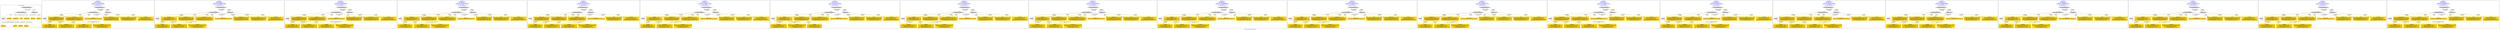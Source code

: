 digraph n0 {
fontcolor="blue"
remincross="true"
label="s13-s-art-institute-of-chicago.xml"
subgraph cluster_0 {
label="1-correct model"
n2[style="filled",color="white",fillcolor="lightgray",label="CulturalHeritageObject1"];
n3[style="filled",color="white",fillcolor="lightgray",label="Person1"];
n4[shape="plaintext",style="filled",fillcolor="gold",label="Dimensions"];
n5[shape="plaintext",style="filled",fillcolor="gold",label="Typeofartwork"];
n6[shape="plaintext",style="filled",fillcolor="gold",label="Credit"];
n7[shape="plaintext",style="filled",fillcolor="gold",label="Titleofartwork"];
n8[shape="plaintext",style="filled",fillcolor="gold",label="Accessionid"];
n9[shape="plaintext",style="filled",fillcolor="gold",label="Nationality"];
n10[shape="plaintext",style="filled",fillcolor="gold",label="birthDate"];
n11[shape="plaintext",style="filled",fillcolor="gold",label="deathDate"];
n12[shape="plaintext",style="filled",fillcolor="gold",label="Artistname"];
n13[style="filled",color="white",fillcolor="lightgray",label="EuropeanaAggregation1"];
n14[style="filled",color="white",fillcolor="lightgray",label="WebResource1"];
n15[shape="plaintext",style="filled",fillcolor="gold",label="ImageURL"];
}
subgraph cluster_1 {
label="candidate 0\nlink coherence:1.0\nnode coherence:1.0\nconfidence:0.6222101304988987\nmapping score:0.6574033768329662\ncost:12.99971\n-precision:0.92-recall:0.92"
n17[style="filled",color="white",fillcolor="lightgray",label="CulturalHeritageObject1"];
n18[style="filled",color="white",fillcolor="lightgray",label="Person1"];
n19[style="filled",color="white",fillcolor="lightgray",label="EuropeanaAggregation1"];
n20[style="filled",color="white",fillcolor="lightgray",label="WebResource1"];
n21[shape="plaintext",style="filled",fillcolor="gold",label="birthDate\n[Person,dateOfBirth,0.494]\n[CulturalHeritageObject,created,0.229]\n[Person,dateOfDeath,0.226]\n[Person,biographicalInformation,0.051]"];
n22[shape="plaintext",style="filled",fillcolor="gold",label="ImageURL\n[WebResource,classLink,0.872]\n[Document,classLink,0.091]\n[Person,biographicalInformation,0.02]\n[CulturalHeritageObject,description,0.017]"];
n23[shape="plaintext",style="filled",fillcolor="gold",label="Typeofartwork\n[CulturalHeritageObject,medium,0.79]\n[CulturalHeritageObject,description,0.094]\n[Person,biographicalInformation,0.067]\n[CulturalHeritageObject,title,0.049]"];
n24[shape="plaintext",style="filled",fillcolor="gold",label="Dimensions\n[CulturalHeritageObject,extent,0.663]\n[CulturalHeritageObject,accessionNumber,0.161]\n[CulturalHeritageObject,description,0.113]\n[CulturalHeritageObject,provenance,0.063]"];
n25[shape="plaintext",style="filled",fillcolor="gold",label="Artistname\n[Person,nameOfThePerson,0.472]\n[CulturalHeritageObject,description,0.185]\n[Document,classLink,0.173]\n[CulturalHeritageObject,provenance,0.169]"];
n26[shape="plaintext",style="filled",fillcolor="gold",label="Accessionid\n[CulturalHeritageObject,accessionNumber,1.0]"];
n27[shape="plaintext",style="filled",fillcolor="gold",label="Titleofartwork\n[CulturalHeritageObject,description,0.357]\n[CulturalHeritageObject,title,0.238]\n[Person,biographicalInformation,0.205]\n[CulturalHeritageObject,created,0.201]"];
n28[shape="plaintext",style="filled",fillcolor="gold",label="deathDate\n[Person,dateOfDeath,0.405]\n[CulturalHeritageObject,created,0.291]\n[Person,dateOfBirth,0.242]\n[CulturalHeritageObject,provenance,0.062]"];
n29[shape="plaintext",style="filled",fillcolor="gold",label="Nationality\n[Person,countryAssociatedWithThePerson,0.729]\n[CulturalHeritageObject,provenance,0.106]\n[Concept,prefLabel,0.099]\n[CulturalHeritageObject,title,0.066]"];
n30[shape="plaintext",style="filled",fillcolor="gold",label="Credit\n[CulturalHeritageObject,provenance,0.441]\n[CulturalHeritageObject,description,0.277]\n[CulturalHeritageObject,title,0.152]\n[Person,biographicalInformation,0.13]"];
}
subgraph cluster_2 {
label="candidate 1\nlink coherence:1.0\nnode coherence:1.0\nconfidence:0.6108099081199009\nmapping score:0.6536033027066336\ncost:12.99971\n-precision:0.85-recall:0.85"
n32[style="filled",color="white",fillcolor="lightgray",label="CulturalHeritageObject1"];
n33[style="filled",color="white",fillcolor="lightgray",label="Person1"];
n34[style="filled",color="white",fillcolor="lightgray",label="EuropeanaAggregation1"];
n35[style="filled",color="white",fillcolor="lightgray",label="WebResource1"];
n36[shape="plaintext",style="filled",fillcolor="gold",label="deathDate\n[Person,dateOfDeath,0.405]\n[CulturalHeritageObject,created,0.291]\n[Person,dateOfBirth,0.242]\n[CulturalHeritageObject,provenance,0.062]"];
n37[shape="plaintext",style="filled",fillcolor="gold",label="birthDate\n[Person,dateOfBirth,0.494]\n[CulturalHeritageObject,created,0.229]\n[Person,dateOfDeath,0.226]\n[Person,biographicalInformation,0.051]"];
n38[shape="plaintext",style="filled",fillcolor="gold",label="ImageURL\n[WebResource,classLink,0.872]\n[Document,classLink,0.091]\n[Person,biographicalInformation,0.02]\n[CulturalHeritageObject,description,0.017]"];
n39[shape="plaintext",style="filled",fillcolor="gold",label="Typeofartwork\n[CulturalHeritageObject,medium,0.79]\n[CulturalHeritageObject,description,0.094]\n[Person,biographicalInformation,0.067]\n[CulturalHeritageObject,title,0.049]"];
n40[shape="plaintext",style="filled",fillcolor="gold",label="Dimensions\n[CulturalHeritageObject,extent,0.663]\n[CulturalHeritageObject,accessionNumber,0.161]\n[CulturalHeritageObject,description,0.113]\n[CulturalHeritageObject,provenance,0.063]"];
n41[shape="plaintext",style="filled",fillcolor="gold",label="Artistname\n[Person,nameOfThePerson,0.472]\n[CulturalHeritageObject,description,0.185]\n[Document,classLink,0.173]\n[CulturalHeritageObject,provenance,0.169]"];
n42[shape="plaintext",style="filled",fillcolor="gold",label="Accessionid\n[CulturalHeritageObject,accessionNumber,1.0]"];
n43[shape="plaintext",style="filled",fillcolor="gold",label="Titleofartwork\n[CulturalHeritageObject,description,0.357]\n[CulturalHeritageObject,title,0.238]\n[Person,biographicalInformation,0.205]\n[CulturalHeritageObject,created,0.201]"];
n44[shape="plaintext",style="filled",fillcolor="gold",label="Nationality\n[Person,countryAssociatedWithThePerson,0.729]\n[CulturalHeritageObject,provenance,0.106]\n[Concept,prefLabel,0.099]\n[CulturalHeritageObject,title,0.066]"];
n45[shape="plaintext",style="filled",fillcolor="gold",label="Credit\n[CulturalHeritageObject,provenance,0.441]\n[CulturalHeritageObject,description,0.277]\n[CulturalHeritageObject,title,0.152]\n[Person,biographicalInformation,0.13]"];
}
subgraph cluster_3 {
label="candidate 10\nlink coherence:1.0\nnode coherence:1.0\nconfidence:0.5933859243403952\nmapping score:0.647795308113465\ncost:12.99971\n-precision:0.85-recall:0.85"
n47[style="filled",color="white",fillcolor="lightgray",label="CulturalHeritageObject1"];
n48[style="filled",color="white",fillcolor="lightgray",label="Person1"];
n49[style="filled",color="white",fillcolor="lightgray",label="EuropeanaAggregation1"];
n50[style="filled",color="white",fillcolor="lightgray",label="WebResource1"];
n51[shape="plaintext",style="filled",fillcolor="gold",label="birthDate\n[Person,dateOfBirth,0.494]\n[CulturalHeritageObject,created,0.229]\n[Person,dateOfDeath,0.226]\n[Person,biographicalInformation,0.051]"];
n52[shape="plaintext",style="filled",fillcolor="gold",label="ImageURL\n[WebResource,classLink,0.872]\n[Document,classLink,0.091]\n[Person,biographicalInformation,0.02]\n[CulturalHeritageObject,description,0.017]"];
n53[shape="plaintext",style="filled",fillcolor="gold",label="Typeofartwork\n[CulturalHeritageObject,medium,0.79]\n[CulturalHeritageObject,description,0.094]\n[Person,biographicalInformation,0.067]\n[CulturalHeritageObject,title,0.049]"];
n54[shape="plaintext",style="filled",fillcolor="gold",label="Dimensions\n[CulturalHeritageObject,extent,0.663]\n[CulturalHeritageObject,accessionNumber,0.161]\n[CulturalHeritageObject,description,0.113]\n[CulturalHeritageObject,provenance,0.063]"];
n55[shape="plaintext",style="filled",fillcolor="gold",label="Artistname\n[Person,nameOfThePerson,0.472]\n[CulturalHeritageObject,description,0.185]\n[Document,classLink,0.173]\n[CulturalHeritageObject,provenance,0.169]"];
n56[shape="plaintext",style="filled",fillcolor="gold",label="Accessionid\n[CulturalHeritageObject,accessionNumber,1.0]"];
n57[shape="plaintext",style="filled",fillcolor="gold",label="Credit\n[CulturalHeritageObject,provenance,0.441]\n[CulturalHeritageObject,description,0.277]\n[CulturalHeritageObject,title,0.152]\n[Person,biographicalInformation,0.13]"];
n58[shape="plaintext",style="filled",fillcolor="gold",label="Titleofartwork\n[CulturalHeritageObject,description,0.357]\n[CulturalHeritageObject,title,0.238]\n[Person,biographicalInformation,0.205]\n[CulturalHeritageObject,created,0.201]"];
n59[shape="plaintext",style="filled",fillcolor="gold",label="deathDate\n[Person,dateOfDeath,0.405]\n[CulturalHeritageObject,created,0.291]\n[Person,dateOfBirth,0.242]\n[CulturalHeritageObject,provenance,0.062]"];
n60[shape="plaintext",style="filled",fillcolor="gold",label="Nationality\n[Person,countryAssociatedWithThePerson,0.729]\n[CulturalHeritageObject,provenance,0.106]\n[Concept,prefLabel,0.099]\n[CulturalHeritageObject,title,0.066]"];
}
subgraph cluster_4 {
label="candidate 11\nlink coherence:1.0\nnode coherence:1.0\nconfidence:0.5919632319567776\nmapping score:0.6473210773189259\ncost:12.99971\n-precision:0.85-recall:0.85"
n62[style="filled",color="white",fillcolor="lightgray",label="CulturalHeritageObject1"];
n63[style="filled",color="white",fillcolor="lightgray",label="Person1"];
n64[style="filled",color="white",fillcolor="lightgray",label="EuropeanaAggregation1"];
n65[style="filled",color="white",fillcolor="lightgray",label="WebResource1"];
n66[shape="plaintext",style="filled",fillcolor="gold",label="Artistname\n[Person,nameOfThePerson,0.472]\n[CulturalHeritageObject,description,0.185]\n[Document,classLink,0.173]\n[CulturalHeritageObject,provenance,0.169]"];
n67[shape="plaintext",style="filled",fillcolor="gold",label="birthDate\n[Person,dateOfBirth,0.494]\n[CulturalHeritageObject,created,0.229]\n[Person,dateOfDeath,0.226]\n[Person,biographicalInformation,0.051]"];
n68[shape="plaintext",style="filled",fillcolor="gold",label="ImageURL\n[WebResource,classLink,0.872]\n[Document,classLink,0.091]\n[Person,biographicalInformation,0.02]\n[CulturalHeritageObject,description,0.017]"];
n69[shape="plaintext",style="filled",fillcolor="gold",label="Typeofartwork\n[CulturalHeritageObject,medium,0.79]\n[CulturalHeritageObject,description,0.094]\n[Person,biographicalInformation,0.067]\n[CulturalHeritageObject,title,0.049]"];
n70[shape="plaintext",style="filled",fillcolor="gold",label="Dimensions\n[CulturalHeritageObject,extent,0.663]\n[CulturalHeritageObject,accessionNumber,0.161]\n[CulturalHeritageObject,description,0.113]\n[CulturalHeritageObject,provenance,0.063]"];
n71[shape="plaintext",style="filled",fillcolor="gold",label="Accessionid\n[CulturalHeritageObject,accessionNumber,1.0]"];
n72[shape="plaintext",style="filled",fillcolor="gold",label="Titleofartwork\n[CulturalHeritageObject,description,0.357]\n[CulturalHeritageObject,title,0.238]\n[Person,biographicalInformation,0.205]\n[CulturalHeritageObject,created,0.201]"];
n73[shape="plaintext",style="filled",fillcolor="gold",label="deathDate\n[Person,dateOfDeath,0.405]\n[CulturalHeritageObject,created,0.291]\n[Person,dateOfBirth,0.242]\n[CulturalHeritageObject,provenance,0.062]"];
n74[shape="plaintext",style="filled",fillcolor="gold",label="Nationality\n[Person,countryAssociatedWithThePerson,0.729]\n[CulturalHeritageObject,provenance,0.106]\n[Concept,prefLabel,0.099]\n[CulturalHeritageObject,title,0.066]"];
n75[shape="plaintext",style="filled",fillcolor="gold",label="Credit\n[CulturalHeritageObject,provenance,0.441]\n[CulturalHeritageObject,description,0.277]\n[CulturalHeritageObject,title,0.152]\n[Person,biographicalInformation,0.13]"];
}
subgraph cluster_5 {
label="candidate 12\nlink coherence:1.0\nnode coherence:1.0\nconfidence:0.5902135406621247\nmapping score:0.6467378468873749\ncost:12.99971\n-precision:0.85-recall:0.85"
n77[style="filled",color="white",fillcolor="lightgray",label="CulturalHeritageObject1"];
n78[style="filled",color="white",fillcolor="lightgray",label="Person1"];
n79[style="filled",color="white",fillcolor="lightgray",label="EuropeanaAggregation1"];
n80[style="filled",color="white",fillcolor="lightgray",label="WebResource1"];
n81[shape="plaintext",style="filled",fillcolor="gold",label="Titleofartwork\n[CulturalHeritageObject,description,0.357]\n[CulturalHeritageObject,title,0.238]\n[Person,biographicalInformation,0.205]\n[CulturalHeritageObject,created,0.201]"];
n82[shape="plaintext",style="filled",fillcolor="gold",label="birthDate\n[Person,dateOfBirth,0.494]\n[CulturalHeritageObject,created,0.229]\n[Person,dateOfDeath,0.226]\n[Person,biographicalInformation,0.051]"];
n83[shape="plaintext",style="filled",fillcolor="gold",label="ImageURL\n[WebResource,classLink,0.872]\n[Document,classLink,0.091]\n[Person,biographicalInformation,0.02]\n[CulturalHeritageObject,description,0.017]"];
n84[shape="plaintext",style="filled",fillcolor="gold",label="Typeofartwork\n[CulturalHeritageObject,medium,0.79]\n[CulturalHeritageObject,description,0.094]\n[Person,biographicalInformation,0.067]\n[CulturalHeritageObject,title,0.049]"];
n85[shape="plaintext",style="filled",fillcolor="gold",label="Dimensions\n[CulturalHeritageObject,extent,0.663]\n[CulturalHeritageObject,accessionNumber,0.161]\n[CulturalHeritageObject,description,0.113]\n[CulturalHeritageObject,provenance,0.063]"];
n86[shape="plaintext",style="filled",fillcolor="gold",label="Artistname\n[Person,nameOfThePerson,0.472]\n[CulturalHeritageObject,description,0.185]\n[Document,classLink,0.173]\n[CulturalHeritageObject,provenance,0.169]"];
n87[shape="plaintext",style="filled",fillcolor="gold",label="Accessionid\n[CulturalHeritageObject,accessionNumber,1.0]"];
n88[shape="plaintext",style="filled",fillcolor="gold",label="Credit\n[CulturalHeritageObject,provenance,0.441]\n[CulturalHeritageObject,description,0.277]\n[CulturalHeritageObject,title,0.152]\n[Person,biographicalInformation,0.13]"];
n89[shape="plaintext",style="filled",fillcolor="gold",label="deathDate\n[Person,dateOfDeath,0.405]\n[CulturalHeritageObject,created,0.291]\n[Person,dateOfBirth,0.242]\n[CulturalHeritageObject,provenance,0.062]"];
n90[shape="plaintext",style="filled",fillcolor="gold",label="Nationality\n[Person,countryAssociatedWithThePerson,0.729]\n[CulturalHeritageObject,provenance,0.106]\n[Concept,prefLabel,0.099]\n[CulturalHeritageObject,title,0.066]"];
}
subgraph cluster_6 {
label="candidate 13\nlink coherence:1.0\nnode coherence:1.0\nconfidence:0.5879461113670453\nmapping score:0.6459820371223485\ncost:12.99971\n-precision:0.85-recall:0.85"
n92[style="filled",color="white",fillcolor="lightgray",label="CulturalHeritageObject1"];
n93[style="filled",color="white",fillcolor="lightgray",label="Person1"];
n94[style="filled",color="white",fillcolor="lightgray",label="EuropeanaAggregation1"];
n95[style="filled",color="white",fillcolor="lightgray",label="WebResource1"];
n96[shape="plaintext",style="filled",fillcolor="gold",label="deathDate\n[Person,dateOfDeath,0.405]\n[CulturalHeritageObject,created,0.291]\n[Person,dateOfBirth,0.242]\n[CulturalHeritageObject,provenance,0.062]"];
n97[shape="plaintext",style="filled",fillcolor="gold",label="birthDate\n[Person,dateOfBirth,0.494]\n[CulturalHeritageObject,created,0.229]\n[Person,dateOfDeath,0.226]\n[Person,biographicalInformation,0.051]"];
n98[shape="plaintext",style="filled",fillcolor="gold",label="ImageURL\n[WebResource,classLink,0.872]\n[Document,classLink,0.091]\n[Person,biographicalInformation,0.02]\n[CulturalHeritageObject,description,0.017]"];
n99[shape="plaintext",style="filled",fillcolor="gold",label="Typeofartwork\n[CulturalHeritageObject,medium,0.79]\n[CulturalHeritageObject,description,0.094]\n[Person,biographicalInformation,0.067]\n[CulturalHeritageObject,title,0.049]"];
n100[shape="plaintext",style="filled",fillcolor="gold",label="Dimensions\n[CulturalHeritageObject,extent,0.663]\n[CulturalHeritageObject,accessionNumber,0.161]\n[CulturalHeritageObject,description,0.113]\n[CulturalHeritageObject,provenance,0.063]"];
n101[shape="plaintext",style="filled",fillcolor="gold",label="Artistname\n[Person,nameOfThePerson,0.472]\n[CulturalHeritageObject,description,0.185]\n[Document,classLink,0.173]\n[CulturalHeritageObject,provenance,0.169]"];
n102[shape="plaintext",style="filled",fillcolor="gold",label="Accessionid\n[CulturalHeritageObject,accessionNumber,1.0]"];
n103[shape="plaintext",style="filled",fillcolor="gold",label="Titleofartwork\n[CulturalHeritageObject,description,0.357]\n[CulturalHeritageObject,title,0.238]\n[Person,biographicalInformation,0.205]\n[CulturalHeritageObject,created,0.201]"];
n104[shape="plaintext",style="filled",fillcolor="gold",label="Nationality\n[Person,countryAssociatedWithThePerson,0.729]\n[CulturalHeritageObject,provenance,0.106]\n[Concept,prefLabel,0.099]\n[CulturalHeritageObject,title,0.066]"];
n105[shape="plaintext",style="filled",fillcolor="gold",label="Credit\n[CulturalHeritageObject,provenance,0.441]\n[CulturalHeritageObject,description,0.277]\n[CulturalHeritageObject,title,0.152]\n[Person,biographicalInformation,0.13]"];
}
subgraph cluster_7 {
label="candidate 14\nlink coherence:1.0\nnode coherence:1.0\nconfidence:0.5840237416854083\nmapping score:0.6446745805618028\ncost:12.99971\n-precision:0.77-recall:0.77"
n107[style="filled",color="white",fillcolor="lightgray",label="CulturalHeritageObject1"];
n108[style="filled",color="white",fillcolor="lightgray",label="Person1"];
n109[style="filled",color="white",fillcolor="lightgray",label="EuropeanaAggregation1"];
n110[style="filled",color="white",fillcolor="lightgray",label="WebResource1"];
n111[shape="plaintext",style="filled",fillcolor="gold",label="deathDate\n[Person,dateOfDeath,0.405]\n[CulturalHeritageObject,created,0.291]\n[Person,dateOfBirth,0.242]\n[CulturalHeritageObject,provenance,0.062]"];
n112[shape="plaintext",style="filled",fillcolor="gold",label="ImageURL\n[WebResource,classLink,0.872]\n[Document,classLink,0.091]\n[Person,biographicalInformation,0.02]\n[CulturalHeritageObject,description,0.017]"];
n113[shape="plaintext",style="filled",fillcolor="gold",label="Typeofartwork\n[CulturalHeritageObject,medium,0.79]\n[CulturalHeritageObject,description,0.094]\n[Person,biographicalInformation,0.067]\n[CulturalHeritageObject,title,0.049]"];
n114[shape="plaintext",style="filled",fillcolor="gold",label="Dimensions\n[CulturalHeritageObject,extent,0.663]\n[CulturalHeritageObject,accessionNumber,0.161]\n[CulturalHeritageObject,description,0.113]\n[CulturalHeritageObject,provenance,0.063]"];
n115[shape="plaintext",style="filled",fillcolor="gold",label="Artistname\n[Person,nameOfThePerson,0.472]\n[CulturalHeritageObject,description,0.185]\n[Document,classLink,0.173]\n[CulturalHeritageObject,provenance,0.169]"];
n116[shape="plaintext",style="filled",fillcolor="gold",label="Accessionid\n[CulturalHeritageObject,accessionNumber,1.0]"];
n117[shape="plaintext",style="filled",fillcolor="gold",label="Titleofartwork\n[CulturalHeritageObject,description,0.357]\n[CulturalHeritageObject,title,0.238]\n[Person,biographicalInformation,0.205]\n[CulturalHeritageObject,created,0.201]"];
n118[shape="plaintext",style="filled",fillcolor="gold",label="Nationality\n[Person,countryAssociatedWithThePerson,0.729]\n[CulturalHeritageObject,provenance,0.106]\n[Concept,prefLabel,0.099]\n[CulturalHeritageObject,title,0.066]"];
n119[shape="plaintext",style="filled",fillcolor="gold",label="birthDate\n[Person,dateOfBirth,0.494]\n[CulturalHeritageObject,created,0.229]\n[Person,dateOfDeath,0.226]\n[Person,biographicalInformation,0.051]"];
n120[shape="plaintext",style="filled",fillcolor="gold",label="Credit\n[CulturalHeritageObject,provenance,0.441]\n[CulturalHeritageObject,description,0.277]\n[CulturalHeritageObject,title,0.152]\n[Person,biographicalInformation,0.13]"];
}
subgraph cluster_8 {
label="candidate 15\nlink coherence:1.0\nnode coherence:1.0\nconfidence:0.5838552981038482\nmapping score:0.6446184327012827\ncost:12.99971\n-precision:0.92-recall:0.92"
n122[style="filled",color="white",fillcolor="lightgray",label="CulturalHeritageObject1"];
n123[style="filled",color="white",fillcolor="lightgray",label="Person1"];
n124[style="filled",color="white",fillcolor="lightgray",label="EuropeanaAggregation1"];
n125[style="filled",color="white",fillcolor="lightgray",label="WebResource1"];
n126[shape="plaintext",style="filled",fillcolor="gold",label="birthDate\n[Person,dateOfBirth,0.494]\n[CulturalHeritageObject,created,0.229]\n[Person,dateOfDeath,0.226]\n[Person,biographicalInformation,0.051]"];
n127[shape="plaintext",style="filled",fillcolor="gold",label="ImageURL\n[WebResource,classLink,0.872]\n[Document,classLink,0.091]\n[Person,biographicalInformation,0.02]\n[CulturalHeritageObject,description,0.017]"];
n128[shape="plaintext",style="filled",fillcolor="gold",label="Typeofartwork\n[CulturalHeritageObject,medium,0.79]\n[CulturalHeritageObject,description,0.094]\n[Person,biographicalInformation,0.067]\n[CulturalHeritageObject,title,0.049]"];
n129[shape="plaintext",style="filled",fillcolor="gold",label="Dimensions\n[CulturalHeritageObject,extent,0.663]\n[CulturalHeritageObject,accessionNumber,0.161]\n[CulturalHeritageObject,description,0.113]\n[CulturalHeritageObject,provenance,0.063]"];
n130[shape="plaintext",style="filled",fillcolor="gold",label="Artistname\n[Person,nameOfThePerson,0.472]\n[CulturalHeritageObject,description,0.185]\n[Document,classLink,0.173]\n[CulturalHeritageObject,provenance,0.169]"];
n131[shape="plaintext",style="filled",fillcolor="gold",label="Accessionid\n[CulturalHeritageObject,accessionNumber,1.0]"];
n132[shape="plaintext",style="filled",fillcolor="gold",label="Titleofartwork\n[CulturalHeritageObject,description,0.357]\n[CulturalHeritageObject,title,0.238]\n[Person,biographicalInformation,0.205]\n[CulturalHeritageObject,created,0.201]"];
n133[shape="plaintext",style="filled",fillcolor="gold",label="deathDate\n[Person,dateOfDeath,0.405]\n[CulturalHeritageObject,created,0.291]\n[Person,dateOfBirth,0.242]\n[CulturalHeritageObject,provenance,0.062]"];
n134[shape="plaintext",style="filled",fillcolor="gold",label="Nationality\n[Person,countryAssociatedWithThePerson,0.729]\n[CulturalHeritageObject,provenance,0.106]\n[Concept,prefLabel,0.099]\n[CulturalHeritageObject,title,0.066]"];
n135[shape="plaintext",style="filled",fillcolor="gold",label="Credit\n[CulturalHeritageObject,provenance,0.441]\n[CulturalHeritageObject,description,0.277]\n[CulturalHeritageObject,title,0.152]\n[Person,biographicalInformation,0.13]"];
}
subgraph cluster_9 {
label="candidate 16\nlink coherence:1.0\nnode coherence:1.0\nconfidence:0.5838552981038482\nmapping score:0.6446184327012827\ncost:12.99979\n-precision:0.92-recall:0.92"
n137[style="filled",color="white",fillcolor="lightgray",label="CulturalHeritageObject1"];
n138[style="filled",color="white",fillcolor="lightgray",label="Person1"];
n139[style="filled",color="white",fillcolor="lightgray",label="EuropeanaAggregation1"];
n140[style="filled",color="white",fillcolor="lightgray",label="WebResource2"];
n141[shape="plaintext",style="filled",fillcolor="gold",label="birthDate\n[Person,dateOfBirth,0.494]\n[CulturalHeritageObject,created,0.229]\n[Person,dateOfDeath,0.226]\n[Person,biographicalInformation,0.051]"];
n142[shape="plaintext",style="filled",fillcolor="gold",label="ImageURL\n[WebResource,classLink,0.872]\n[Document,classLink,0.091]\n[Person,biographicalInformation,0.02]\n[CulturalHeritageObject,description,0.017]"];
n143[shape="plaintext",style="filled",fillcolor="gold",label="Typeofartwork\n[CulturalHeritageObject,medium,0.79]\n[CulturalHeritageObject,description,0.094]\n[Person,biographicalInformation,0.067]\n[CulturalHeritageObject,title,0.049]"];
n144[shape="plaintext",style="filled",fillcolor="gold",label="Dimensions\n[CulturalHeritageObject,extent,0.663]\n[CulturalHeritageObject,accessionNumber,0.161]\n[CulturalHeritageObject,description,0.113]\n[CulturalHeritageObject,provenance,0.063]"];
n145[shape="plaintext",style="filled",fillcolor="gold",label="Artistname\n[Person,nameOfThePerson,0.472]\n[CulturalHeritageObject,description,0.185]\n[Document,classLink,0.173]\n[CulturalHeritageObject,provenance,0.169]"];
n146[shape="plaintext",style="filled",fillcolor="gold",label="Accessionid\n[CulturalHeritageObject,accessionNumber,1.0]"];
n147[shape="plaintext",style="filled",fillcolor="gold",label="Titleofartwork\n[CulturalHeritageObject,description,0.357]\n[CulturalHeritageObject,title,0.238]\n[Person,biographicalInformation,0.205]\n[CulturalHeritageObject,created,0.201]"];
n148[shape="plaintext",style="filled",fillcolor="gold",label="deathDate\n[Person,dateOfDeath,0.405]\n[CulturalHeritageObject,created,0.291]\n[Person,dateOfBirth,0.242]\n[CulturalHeritageObject,provenance,0.062]"];
n149[shape="plaintext",style="filled",fillcolor="gold",label="Nationality\n[Person,countryAssociatedWithThePerson,0.729]\n[CulturalHeritageObject,provenance,0.106]\n[Concept,prefLabel,0.099]\n[CulturalHeritageObject,title,0.066]"];
n150[shape="plaintext",style="filled",fillcolor="gold",label="Credit\n[CulturalHeritageObject,provenance,0.441]\n[CulturalHeritageObject,description,0.277]\n[CulturalHeritageObject,title,0.152]\n[Person,biographicalInformation,0.13]"];
}
subgraph cluster_10 {
label="candidate 17\nlink coherence:1.0\nnode coherence:1.0\nconfidence:0.5825060698224936\nmapping score:0.6441686899408312\ncost:12.99971\n-precision:0.85-recall:0.85"
n152[style="filled",color="white",fillcolor="lightgray",label="CulturalHeritageObject1"];
n153[style="filled",color="white",fillcolor="lightgray",label="Person1"];
n154[style="filled",color="white",fillcolor="lightgray",label="EuropeanaAggregation1"];
n155[style="filled",color="white",fillcolor="lightgray",label="WebResource1"];
n156[shape="plaintext",style="filled",fillcolor="gold",label="deathDate\n[Person,dateOfDeath,0.405]\n[CulturalHeritageObject,created,0.291]\n[Person,dateOfBirth,0.242]\n[CulturalHeritageObject,provenance,0.062]"];
n157[shape="plaintext",style="filled",fillcolor="gold",label="birthDate\n[Person,dateOfBirth,0.494]\n[CulturalHeritageObject,created,0.229]\n[Person,dateOfDeath,0.226]\n[Person,biographicalInformation,0.051]"];
n158[shape="plaintext",style="filled",fillcolor="gold",label="ImageURL\n[WebResource,classLink,0.872]\n[Document,classLink,0.091]\n[Person,biographicalInformation,0.02]\n[CulturalHeritageObject,description,0.017]"];
n159[shape="plaintext",style="filled",fillcolor="gold",label="Typeofartwork\n[CulturalHeritageObject,medium,0.79]\n[CulturalHeritageObject,description,0.094]\n[Person,biographicalInformation,0.067]\n[CulturalHeritageObject,title,0.049]"];
n160[shape="plaintext",style="filled",fillcolor="gold",label="Dimensions\n[CulturalHeritageObject,extent,0.663]\n[CulturalHeritageObject,accessionNumber,0.161]\n[CulturalHeritageObject,description,0.113]\n[CulturalHeritageObject,provenance,0.063]"];
n161[shape="plaintext",style="filled",fillcolor="gold",label="Artistname\n[Person,nameOfThePerson,0.472]\n[CulturalHeritageObject,description,0.185]\n[Document,classLink,0.173]\n[CulturalHeritageObject,provenance,0.169]"];
n162[shape="plaintext",style="filled",fillcolor="gold",label="Accessionid\n[CulturalHeritageObject,accessionNumber,1.0]"];
n163[shape="plaintext",style="filled",fillcolor="gold",label="Titleofartwork\n[CulturalHeritageObject,description,0.357]\n[CulturalHeritageObject,title,0.238]\n[Person,biographicalInformation,0.205]\n[CulturalHeritageObject,created,0.201]"];
n164[shape="plaintext",style="filled",fillcolor="gold",label="Credit\n[CulturalHeritageObject,provenance,0.441]\n[CulturalHeritageObject,description,0.277]\n[CulturalHeritageObject,title,0.152]\n[Person,biographicalInformation,0.13]"];
n165[shape="plaintext",style="filled",fillcolor="gold",label="Nationality\n[Person,countryAssociatedWithThePerson,0.729]\n[CulturalHeritageObject,provenance,0.106]\n[Concept,prefLabel,0.099]\n[CulturalHeritageObject,title,0.066]"];
}
subgraph cluster_11 {
label="candidate 18\nlink coherence:1.0\nnode coherence:1.0\nconfidence:0.5819857019613972\nmapping score:0.6439952339871323\ncost:12.99971\n-precision:0.77-recall:0.77"
n167[style="filled",color="white",fillcolor="lightgray",label="CulturalHeritageObject1"];
n168[style="filled",color="white",fillcolor="lightgray",label="Person1"];
n169[style="filled",color="white",fillcolor="lightgray",label="EuropeanaAggregation1"];
n170[style="filled",color="white",fillcolor="lightgray",label="WebResource1"];
n171[shape="plaintext",style="filled",fillcolor="gold",label="deathDate\n[Person,dateOfDeath,0.405]\n[CulturalHeritageObject,created,0.291]\n[Person,dateOfBirth,0.242]\n[CulturalHeritageObject,provenance,0.062]"];
n172[shape="plaintext",style="filled",fillcolor="gold",label="birthDate\n[Person,dateOfBirth,0.494]\n[CulturalHeritageObject,created,0.229]\n[Person,dateOfDeath,0.226]\n[Person,biographicalInformation,0.051]"];
n173[shape="plaintext",style="filled",fillcolor="gold",label="ImageURL\n[WebResource,classLink,0.872]\n[Document,classLink,0.091]\n[Person,biographicalInformation,0.02]\n[CulturalHeritageObject,description,0.017]"];
n174[shape="plaintext",style="filled",fillcolor="gold",label="Typeofartwork\n[CulturalHeritageObject,medium,0.79]\n[CulturalHeritageObject,description,0.094]\n[Person,biographicalInformation,0.067]\n[CulturalHeritageObject,title,0.049]"];
n175[shape="plaintext",style="filled",fillcolor="gold",label="Dimensions\n[CulturalHeritageObject,extent,0.663]\n[CulturalHeritageObject,accessionNumber,0.161]\n[CulturalHeritageObject,description,0.113]\n[CulturalHeritageObject,provenance,0.063]"];
n176[shape="plaintext",style="filled",fillcolor="gold",label="Artistname\n[Person,nameOfThePerson,0.472]\n[CulturalHeritageObject,description,0.185]\n[Document,classLink,0.173]\n[CulturalHeritageObject,provenance,0.169]"];
n177[shape="plaintext",style="filled",fillcolor="gold",label="Accessionid\n[CulturalHeritageObject,accessionNumber,1.0]"];
n178[shape="plaintext",style="filled",fillcolor="gold",label="Credit\n[CulturalHeritageObject,provenance,0.441]\n[CulturalHeritageObject,description,0.277]\n[CulturalHeritageObject,title,0.152]\n[Person,biographicalInformation,0.13]"];
n179[shape="plaintext",style="filled",fillcolor="gold",label="Titleofartwork\n[CulturalHeritageObject,description,0.357]\n[CulturalHeritageObject,title,0.238]\n[Person,biographicalInformation,0.205]\n[CulturalHeritageObject,created,0.201]"];
n180[shape="plaintext",style="filled",fillcolor="gold",label="Nationality\n[Person,countryAssociatedWithThePerson,0.729]\n[CulturalHeritageObject,provenance,0.106]\n[Concept,prefLabel,0.099]\n[CulturalHeritageObject,title,0.066]"];
}
subgraph cluster_12 {
label="candidate 19\nlink coherence:1.0\nnode coherence:1.0\nconfidence:0.5816670573516878\nmapping score:0.6438890191172293\ncost:12.99971\n-precision:0.92-recall:0.92"
n182[style="filled",color="white",fillcolor="lightgray",label="CulturalHeritageObject1"];
n183[style="filled",color="white",fillcolor="lightgray",label="Person1"];
n184[style="filled",color="white",fillcolor="lightgray",label="EuropeanaAggregation1"];
n185[style="filled",color="white",fillcolor="lightgray",label="WebResource1"];
n186[shape="plaintext",style="filled",fillcolor="gold",label="birthDate\n[Person,dateOfBirth,0.494]\n[CulturalHeritageObject,created,0.229]\n[Person,dateOfDeath,0.226]\n[Person,biographicalInformation,0.051]"];
n187[shape="plaintext",style="filled",fillcolor="gold",label="ImageURL\n[WebResource,classLink,0.872]\n[Document,classLink,0.091]\n[Person,biographicalInformation,0.02]\n[CulturalHeritageObject,description,0.017]"];
n188[shape="plaintext",style="filled",fillcolor="gold",label="Typeofartwork\n[CulturalHeritageObject,medium,0.79]\n[CulturalHeritageObject,description,0.094]\n[Person,biographicalInformation,0.067]\n[CulturalHeritageObject,title,0.049]"];
n189[shape="plaintext",style="filled",fillcolor="gold",label="Dimensions\n[CulturalHeritageObject,extent,0.663]\n[CulturalHeritageObject,accessionNumber,0.161]\n[CulturalHeritageObject,description,0.113]\n[CulturalHeritageObject,provenance,0.063]"];
n190[shape="plaintext",style="filled",fillcolor="gold",label="Accessionid\n[CulturalHeritageObject,accessionNumber,1.0]"];
n191[shape="plaintext",style="filled",fillcolor="gold",label="Titleofartwork\n[CulturalHeritageObject,description,0.357]\n[CulturalHeritageObject,title,0.238]\n[Person,biographicalInformation,0.205]\n[CulturalHeritageObject,created,0.201]"];
n192[shape="plaintext",style="filled",fillcolor="gold",label="Artistname\n[Person,nameOfThePerson,0.472]\n[CulturalHeritageObject,description,0.185]\n[Document,classLink,0.173]\n[CulturalHeritageObject,provenance,0.169]"];
n193[shape="plaintext",style="filled",fillcolor="gold",label="deathDate\n[Person,dateOfDeath,0.405]\n[CulturalHeritageObject,created,0.291]\n[Person,dateOfBirth,0.242]\n[CulturalHeritageObject,provenance,0.062]"];
n194[shape="plaintext",style="filled",fillcolor="gold",label="Nationality\n[Person,countryAssociatedWithThePerson,0.729]\n[CulturalHeritageObject,provenance,0.106]\n[Concept,prefLabel,0.099]\n[CulturalHeritageObject,title,0.066]"];
n195[shape="plaintext",style="filled",fillcolor="gold",label="Credit\n[CulturalHeritageObject,provenance,0.441]\n[CulturalHeritageObject,description,0.277]\n[CulturalHeritageObject,title,0.152]\n[Person,biographicalInformation,0.13]"];
}
subgraph cluster_13 {
label="candidate 2\nlink coherence:1.0\nnode coherence:1.0\nconfidence:0.610290871321175\nmapping score:0.6534302904403916\ncost:12.99971\n-precision:1.0-recall:1.0"
n197[style="filled",color="white",fillcolor="lightgray",label="CulturalHeritageObject1"];
n198[style="filled",color="white",fillcolor="lightgray",label="Person1"];
n199[style="filled",color="white",fillcolor="lightgray",label="EuropeanaAggregation1"];
n200[style="filled",color="white",fillcolor="lightgray",label="WebResource1"];
n201[shape="plaintext",style="filled",fillcolor="gold",label="birthDate\n[Person,dateOfBirth,0.494]\n[CulturalHeritageObject,created,0.229]\n[Person,dateOfDeath,0.226]\n[Person,biographicalInformation,0.051]"];
n202[shape="plaintext",style="filled",fillcolor="gold",label="ImageURL\n[WebResource,classLink,0.872]\n[Document,classLink,0.091]\n[Person,biographicalInformation,0.02]\n[CulturalHeritageObject,description,0.017]"];
n203[shape="plaintext",style="filled",fillcolor="gold",label="Typeofartwork\n[CulturalHeritageObject,medium,0.79]\n[CulturalHeritageObject,description,0.094]\n[Person,biographicalInformation,0.067]\n[CulturalHeritageObject,title,0.049]"];
n204[shape="plaintext",style="filled",fillcolor="gold",label="Dimensions\n[CulturalHeritageObject,extent,0.663]\n[CulturalHeritageObject,accessionNumber,0.161]\n[CulturalHeritageObject,description,0.113]\n[CulturalHeritageObject,provenance,0.063]"];
n205[shape="plaintext",style="filled",fillcolor="gold",label="Artistname\n[Person,nameOfThePerson,0.472]\n[CulturalHeritageObject,description,0.185]\n[Document,classLink,0.173]\n[CulturalHeritageObject,provenance,0.169]"];
n206[shape="plaintext",style="filled",fillcolor="gold",label="Accessionid\n[CulturalHeritageObject,accessionNumber,1.0]"];
n207[shape="plaintext",style="filled",fillcolor="gold",label="Titleofartwork\n[CulturalHeritageObject,description,0.357]\n[CulturalHeritageObject,title,0.238]\n[Person,biographicalInformation,0.205]\n[CulturalHeritageObject,created,0.201]"];
n208[shape="plaintext",style="filled",fillcolor="gold",label="deathDate\n[Person,dateOfDeath,0.405]\n[CulturalHeritageObject,created,0.291]\n[Person,dateOfBirth,0.242]\n[CulturalHeritageObject,provenance,0.062]"];
n209[shape="plaintext",style="filled",fillcolor="gold",label="Nationality\n[Person,countryAssociatedWithThePerson,0.729]\n[CulturalHeritageObject,provenance,0.106]\n[Concept,prefLabel,0.099]\n[CulturalHeritageObject,title,0.066]"];
n210[shape="plaintext",style="filled",fillcolor="gold",label="Credit\n[CulturalHeritageObject,provenance,0.441]\n[CulturalHeritageObject,description,0.277]\n[CulturalHeritageObject,title,0.152]\n[Person,biographicalInformation,0.13]"];
}
subgraph cluster_14 {
label="candidate 3\nlink coherence:1.0\nnode coherence:1.0\nconfidence:0.610290871321175\nmapping score:0.6534302904403916\ncost:12.99979\n-precision:1.0-recall:1.0"
n212[style="filled",color="white",fillcolor="lightgray",label="CulturalHeritageObject1"];
n213[style="filled",color="white",fillcolor="lightgray",label="Person1"];
n214[style="filled",color="white",fillcolor="lightgray",label="EuropeanaAggregation1"];
n215[style="filled",color="white",fillcolor="lightgray",label="WebResource2"];
n216[shape="plaintext",style="filled",fillcolor="gold",label="birthDate\n[Person,dateOfBirth,0.494]\n[CulturalHeritageObject,created,0.229]\n[Person,dateOfDeath,0.226]\n[Person,biographicalInformation,0.051]"];
n217[shape="plaintext",style="filled",fillcolor="gold",label="ImageURL\n[WebResource,classLink,0.872]\n[Document,classLink,0.091]\n[Person,biographicalInformation,0.02]\n[CulturalHeritageObject,description,0.017]"];
n218[shape="plaintext",style="filled",fillcolor="gold",label="Typeofartwork\n[CulturalHeritageObject,medium,0.79]\n[CulturalHeritageObject,description,0.094]\n[Person,biographicalInformation,0.067]\n[CulturalHeritageObject,title,0.049]"];
n219[shape="plaintext",style="filled",fillcolor="gold",label="Dimensions\n[CulturalHeritageObject,extent,0.663]\n[CulturalHeritageObject,accessionNumber,0.161]\n[CulturalHeritageObject,description,0.113]\n[CulturalHeritageObject,provenance,0.063]"];
n220[shape="plaintext",style="filled",fillcolor="gold",label="Artistname\n[Person,nameOfThePerson,0.472]\n[CulturalHeritageObject,description,0.185]\n[Document,classLink,0.173]\n[CulturalHeritageObject,provenance,0.169]"];
n221[shape="plaintext",style="filled",fillcolor="gold",label="Accessionid\n[CulturalHeritageObject,accessionNumber,1.0]"];
n222[shape="plaintext",style="filled",fillcolor="gold",label="Titleofartwork\n[CulturalHeritageObject,description,0.357]\n[CulturalHeritageObject,title,0.238]\n[Person,biographicalInformation,0.205]\n[CulturalHeritageObject,created,0.201]"];
n223[shape="plaintext",style="filled",fillcolor="gold",label="deathDate\n[Person,dateOfDeath,0.405]\n[CulturalHeritageObject,created,0.291]\n[Person,dateOfBirth,0.242]\n[CulturalHeritageObject,provenance,0.062]"];
n224[shape="plaintext",style="filled",fillcolor="gold",label="Nationality\n[Person,countryAssociatedWithThePerson,0.729]\n[CulturalHeritageObject,provenance,0.106]\n[Concept,prefLabel,0.099]\n[CulturalHeritageObject,title,0.066]"];
n225[shape="plaintext",style="filled",fillcolor="gold",label="Credit\n[CulturalHeritageObject,provenance,0.441]\n[CulturalHeritageObject,description,0.277]\n[CulturalHeritageObject,title,0.152]\n[Person,biographicalInformation,0.13]"];
}
subgraph cluster_15 {
label="candidate 4\nlink coherence:1.0\nnode coherence:1.0\nconfidence:0.6065981197818082\nmapping score:0.6521993732606027\ncost:12.99971\n-precision:0.92-recall:0.92"
n227[style="filled",color="white",fillcolor="lightgray",label="CulturalHeritageObject1"];
n228[style="filled",color="white",fillcolor="lightgray",label="Person1"];
n229[style="filled",color="white",fillcolor="lightgray",label="EuropeanaAggregation1"];
n230[style="filled",color="white",fillcolor="lightgray",label="WebResource1"];
n231[shape="plaintext",style="filled",fillcolor="gold",label="Titleofartwork\n[CulturalHeritageObject,description,0.357]\n[CulturalHeritageObject,title,0.238]\n[Person,biographicalInformation,0.205]\n[CulturalHeritageObject,created,0.201]"];
n232[shape="plaintext",style="filled",fillcolor="gold",label="birthDate\n[Person,dateOfBirth,0.494]\n[CulturalHeritageObject,created,0.229]\n[Person,dateOfDeath,0.226]\n[Person,biographicalInformation,0.051]"];
n233[shape="plaintext",style="filled",fillcolor="gold",label="ImageURL\n[WebResource,classLink,0.872]\n[Document,classLink,0.091]\n[Person,biographicalInformation,0.02]\n[CulturalHeritageObject,description,0.017]"];
n234[shape="plaintext",style="filled",fillcolor="gold",label="Typeofartwork\n[CulturalHeritageObject,medium,0.79]\n[CulturalHeritageObject,description,0.094]\n[Person,biographicalInformation,0.067]\n[CulturalHeritageObject,title,0.049]"];
n235[shape="plaintext",style="filled",fillcolor="gold",label="Dimensions\n[CulturalHeritageObject,extent,0.663]\n[CulturalHeritageObject,accessionNumber,0.161]\n[CulturalHeritageObject,description,0.113]\n[CulturalHeritageObject,provenance,0.063]"];
n236[shape="plaintext",style="filled",fillcolor="gold",label="Artistname\n[Person,nameOfThePerson,0.472]\n[CulturalHeritageObject,description,0.185]\n[Document,classLink,0.173]\n[CulturalHeritageObject,provenance,0.169]"];
n237[shape="plaintext",style="filled",fillcolor="gold",label="Accessionid\n[CulturalHeritageObject,accessionNumber,1.0]"];
n238[shape="plaintext",style="filled",fillcolor="gold",label="deathDate\n[Person,dateOfDeath,0.405]\n[CulturalHeritageObject,created,0.291]\n[Person,dateOfBirth,0.242]\n[CulturalHeritageObject,provenance,0.062]"];
n239[shape="plaintext",style="filled",fillcolor="gold",label="Nationality\n[Person,countryAssociatedWithThePerson,0.729]\n[CulturalHeritageObject,provenance,0.106]\n[Concept,prefLabel,0.099]\n[CulturalHeritageObject,title,0.066]"];
n240[shape="plaintext",style="filled",fillcolor="gold",label="Credit\n[CulturalHeritageObject,provenance,0.441]\n[CulturalHeritageObject,description,0.277]\n[CulturalHeritageObject,title,0.152]\n[Person,biographicalInformation,0.13]"];
}
subgraph cluster_16 {
label="candidate 5\nlink coherence:1.0\nnode coherence:1.0\nconfidence:0.6065981197818082\nmapping score:0.6521993732606027\ncost:12.99979\n-precision:0.92-recall:0.92"
n242[style="filled",color="white",fillcolor="lightgray",label="CulturalHeritageObject1"];
n243[style="filled",color="white",fillcolor="lightgray",label="Person1"];
n244[style="filled",color="white",fillcolor="lightgray",label="EuropeanaAggregation1"];
n245[style="filled",color="white",fillcolor="lightgray",label="WebResource2"];
n246[shape="plaintext",style="filled",fillcolor="gold",label="Titleofartwork\n[CulturalHeritageObject,description,0.357]\n[CulturalHeritageObject,title,0.238]\n[Person,biographicalInformation,0.205]\n[CulturalHeritageObject,created,0.201]"];
n247[shape="plaintext",style="filled",fillcolor="gold",label="birthDate\n[Person,dateOfBirth,0.494]\n[CulturalHeritageObject,created,0.229]\n[Person,dateOfDeath,0.226]\n[Person,biographicalInformation,0.051]"];
n248[shape="plaintext",style="filled",fillcolor="gold",label="ImageURL\n[WebResource,classLink,0.872]\n[Document,classLink,0.091]\n[Person,biographicalInformation,0.02]\n[CulturalHeritageObject,description,0.017]"];
n249[shape="plaintext",style="filled",fillcolor="gold",label="Typeofartwork\n[CulturalHeritageObject,medium,0.79]\n[CulturalHeritageObject,description,0.094]\n[Person,biographicalInformation,0.067]\n[CulturalHeritageObject,title,0.049]"];
n250[shape="plaintext",style="filled",fillcolor="gold",label="Dimensions\n[CulturalHeritageObject,extent,0.663]\n[CulturalHeritageObject,accessionNumber,0.161]\n[CulturalHeritageObject,description,0.113]\n[CulturalHeritageObject,provenance,0.063]"];
n251[shape="plaintext",style="filled",fillcolor="gold",label="Artistname\n[Person,nameOfThePerson,0.472]\n[CulturalHeritageObject,description,0.185]\n[Document,classLink,0.173]\n[CulturalHeritageObject,provenance,0.169]"];
n252[shape="plaintext",style="filled",fillcolor="gold",label="Accessionid\n[CulturalHeritageObject,accessionNumber,1.0]"];
n253[shape="plaintext",style="filled",fillcolor="gold",label="deathDate\n[Person,dateOfDeath,0.405]\n[CulturalHeritageObject,created,0.291]\n[Person,dateOfBirth,0.242]\n[CulturalHeritageObject,provenance,0.062]"];
n254[shape="plaintext",style="filled",fillcolor="gold",label="Nationality\n[Person,countryAssociatedWithThePerson,0.729]\n[CulturalHeritageObject,provenance,0.106]\n[Concept,prefLabel,0.099]\n[CulturalHeritageObject,title,0.066]"];
n255[shape="plaintext",style="filled",fillcolor="gold",label="Credit\n[CulturalHeritageObject,provenance,0.441]\n[CulturalHeritageObject,description,0.277]\n[CulturalHeritageObject,title,0.152]\n[Person,biographicalInformation,0.13]"];
}
subgraph cluster_17 {
label="candidate 6\nlink coherence:1.0\nnode coherence:1.0\nconfidence:0.5988906489421771\nmapping score:0.6496302163140592\ncost:12.99971\n-precision:0.92-recall:0.92"
n257[style="filled",color="white",fillcolor="lightgray",label="CulturalHeritageObject1"];
n258[style="filled",color="white",fillcolor="lightgray",label="Person1"];
n259[style="filled",color="white",fillcolor="lightgray",label="EuropeanaAggregation1"];
n260[style="filled",color="white",fillcolor="lightgray",label="WebResource1"];
n261[shape="plaintext",style="filled",fillcolor="gold",label="deathDate\n[Person,dateOfDeath,0.405]\n[CulturalHeritageObject,created,0.291]\n[Person,dateOfBirth,0.242]\n[CulturalHeritageObject,provenance,0.062]"];
n262[shape="plaintext",style="filled",fillcolor="gold",label="birthDate\n[Person,dateOfBirth,0.494]\n[CulturalHeritageObject,created,0.229]\n[Person,dateOfDeath,0.226]\n[Person,biographicalInformation,0.051]"];
n263[shape="plaintext",style="filled",fillcolor="gold",label="ImageURL\n[WebResource,classLink,0.872]\n[Document,classLink,0.091]\n[Person,biographicalInformation,0.02]\n[CulturalHeritageObject,description,0.017]"];
n264[shape="plaintext",style="filled",fillcolor="gold",label="Typeofartwork\n[CulturalHeritageObject,medium,0.79]\n[CulturalHeritageObject,description,0.094]\n[Person,biographicalInformation,0.067]\n[CulturalHeritageObject,title,0.049]"];
n265[shape="plaintext",style="filled",fillcolor="gold",label="Dimensions\n[CulturalHeritageObject,extent,0.663]\n[CulturalHeritageObject,accessionNumber,0.161]\n[CulturalHeritageObject,description,0.113]\n[CulturalHeritageObject,provenance,0.063]"];
n266[shape="plaintext",style="filled",fillcolor="gold",label="Artistname\n[Person,nameOfThePerson,0.472]\n[CulturalHeritageObject,description,0.185]\n[Document,classLink,0.173]\n[CulturalHeritageObject,provenance,0.169]"];
n267[shape="plaintext",style="filled",fillcolor="gold",label="Accessionid\n[CulturalHeritageObject,accessionNumber,1.0]"];
n268[shape="plaintext",style="filled",fillcolor="gold",label="Titleofartwork\n[CulturalHeritageObject,description,0.357]\n[CulturalHeritageObject,title,0.238]\n[Person,biographicalInformation,0.205]\n[CulturalHeritageObject,created,0.201]"];
n269[shape="plaintext",style="filled",fillcolor="gold",label="Nationality\n[Person,countryAssociatedWithThePerson,0.729]\n[CulturalHeritageObject,provenance,0.106]\n[Concept,prefLabel,0.099]\n[CulturalHeritageObject,title,0.066]"];
n270[shape="plaintext",style="filled",fillcolor="gold",label="Credit\n[CulturalHeritageObject,provenance,0.441]\n[CulturalHeritageObject,description,0.277]\n[CulturalHeritageObject,title,0.152]\n[Person,biographicalInformation,0.13]"];
}
subgraph cluster_18 {
label="candidate 7\nlink coherence:1.0\nnode coherence:1.0\nconfidence:0.5988906489421771\nmapping score:0.6496302163140592\ncost:12.99979\n-precision:0.92-recall:0.92"
n272[style="filled",color="white",fillcolor="lightgray",label="CulturalHeritageObject1"];
n273[style="filled",color="white",fillcolor="lightgray",label="Person1"];
n274[style="filled",color="white",fillcolor="lightgray",label="EuropeanaAggregation1"];
n275[style="filled",color="white",fillcolor="lightgray",label="WebResource2"];
n276[shape="plaintext",style="filled",fillcolor="gold",label="deathDate\n[Person,dateOfDeath,0.405]\n[CulturalHeritageObject,created,0.291]\n[Person,dateOfBirth,0.242]\n[CulturalHeritageObject,provenance,0.062]"];
n277[shape="plaintext",style="filled",fillcolor="gold",label="birthDate\n[Person,dateOfBirth,0.494]\n[CulturalHeritageObject,created,0.229]\n[Person,dateOfDeath,0.226]\n[Person,biographicalInformation,0.051]"];
n278[shape="plaintext",style="filled",fillcolor="gold",label="ImageURL\n[WebResource,classLink,0.872]\n[Document,classLink,0.091]\n[Person,biographicalInformation,0.02]\n[CulturalHeritageObject,description,0.017]"];
n279[shape="plaintext",style="filled",fillcolor="gold",label="Typeofartwork\n[CulturalHeritageObject,medium,0.79]\n[CulturalHeritageObject,description,0.094]\n[Person,biographicalInformation,0.067]\n[CulturalHeritageObject,title,0.049]"];
n280[shape="plaintext",style="filled",fillcolor="gold",label="Dimensions\n[CulturalHeritageObject,extent,0.663]\n[CulturalHeritageObject,accessionNumber,0.161]\n[CulturalHeritageObject,description,0.113]\n[CulturalHeritageObject,provenance,0.063]"];
n281[shape="plaintext",style="filled",fillcolor="gold",label="Artistname\n[Person,nameOfThePerson,0.472]\n[CulturalHeritageObject,description,0.185]\n[Document,classLink,0.173]\n[CulturalHeritageObject,provenance,0.169]"];
n282[shape="plaintext",style="filled",fillcolor="gold",label="Accessionid\n[CulturalHeritageObject,accessionNumber,1.0]"];
n283[shape="plaintext",style="filled",fillcolor="gold",label="Titleofartwork\n[CulturalHeritageObject,description,0.357]\n[CulturalHeritageObject,title,0.238]\n[Person,biographicalInformation,0.205]\n[CulturalHeritageObject,created,0.201]"];
n284[shape="plaintext",style="filled",fillcolor="gold",label="Nationality\n[Person,countryAssociatedWithThePerson,0.729]\n[CulturalHeritageObject,provenance,0.106]\n[Concept,prefLabel,0.099]\n[CulturalHeritageObject,title,0.066]"];
n285[shape="plaintext",style="filled",fillcolor="gold",label="Credit\n[CulturalHeritageObject,provenance,0.441]\n[CulturalHeritageObject,description,0.277]\n[CulturalHeritageObject,title,0.152]\n[Person,biographicalInformation,0.13]"];
}
subgraph cluster_19 {
label="candidate 8\nlink coherence:1.0\nnode coherence:1.0\nconfidence:0.5957745572815718\nmapping score:0.6485915190938573\ncost:12.99971\n-precision:0.85-recall:0.85"
n287[style="filled",color="white",fillcolor="lightgray",label="CulturalHeritageObject1"];
n288[style="filled",color="white",fillcolor="lightgray",label="Person1"];
n289[style="filled",color="white",fillcolor="lightgray",label="EuropeanaAggregation1"];
n290[style="filled",color="white",fillcolor="lightgray",label="WebResource1"];
n291[shape="plaintext",style="filled",fillcolor="gold",label="birthDate\n[Person,dateOfBirth,0.494]\n[CulturalHeritageObject,created,0.229]\n[Person,dateOfDeath,0.226]\n[Person,biographicalInformation,0.051]"];
n292[shape="plaintext",style="filled",fillcolor="gold",label="ImageURL\n[WebResource,classLink,0.872]\n[Document,classLink,0.091]\n[Person,biographicalInformation,0.02]\n[CulturalHeritageObject,description,0.017]"];
n293[shape="plaintext",style="filled",fillcolor="gold",label="Typeofartwork\n[CulturalHeritageObject,medium,0.79]\n[CulturalHeritageObject,description,0.094]\n[Person,biographicalInformation,0.067]\n[CulturalHeritageObject,title,0.049]"];
n294[shape="plaintext",style="filled",fillcolor="gold",label="Dimensions\n[CulturalHeritageObject,extent,0.663]\n[CulturalHeritageObject,accessionNumber,0.161]\n[CulturalHeritageObject,description,0.113]\n[CulturalHeritageObject,provenance,0.063]"];
n295[shape="plaintext",style="filled",fillcolor="gold",label="Artistname\n[Person,nameOfThePerson,0.472]\n[CulturalHeritageObject,description,0.185]\n[Document,classLink,0.173]\n[CulturalHeritageObject,provenance,0.169]"];
n296[shape="plaintext",style="filled",fillcolor="gold",label="Accessionid\n[CulturalHeritageObject,accessionNumber,1.0]"];
n297[shape="plaintext",style="filled",fillcolor="gold",label="Titleofartwork\n[CulturalHeritageObject,description,0.357]\n[CulturalHeritageObject,title,0.238]\n[Person,biographicalInformation,0.205]\n[CulturalHeritageObject,created,0.201]"];
n298[shape="plaintext",style="filled",fillcolor="gold",label="deathDate\n[Person,dateOfDeath,0.405]\n[CulturalHeritageObject,created,0.291]\n[Person,dateOfBirth,0.242]\n[CulturalHeritageObject,provenance,0.062]"];
n299[shape="plaintext",style="filled",fillcolor="gold",label="Nationality\n[Person,countryAssociatedWithThePerson,0.729]\n[CulturalHeritageObject,provenance,0.106]\n[Concept,prefLabel,0.099]\n[CulturalHeritageObject,title,0.066]"];
n300[shape="plaintext",style="filled",fillcolor="gold",label="Credit\n[CulturalHeritageObject,provenance,0.441]\n[CulturalHeritageObject,description,0.277]\n[CulturalHeritageObject,title,0.152]\n[Person,biographicalInformation,0.13]"];
}
subgraph cluster_20 {
label="candidate 9\nlink coherence:1.0\nnode coherence:1.0\nconfidence:0.5939062922014915\nmapping score:0.6479687640671639\ncost:12.99971\n-precision:0.92-recall:0.92"
n302[style="filled",color="white",fillcolor="lightgray",label="CulturalHeritageObject1"];
n303[style="filled",color="white",fillcolor="lightgray",label="Person1"];
n304[style="filled",color="white",fillcolor="lightgray",label="EuropeanaAggregation1"];
n305[style="filled",color="white",fillcolor="lightgray",label="WebResource1"];
n306[shape="plaintext",style="filled",fillcolor="gold",label="birthDate\n[Person,dateOfBirth,0.494]\n[CulturalHeritageObject,created,0.229]\n[Person,dateOfDeath,0.226]\n[Person,biographicalInformation,0.051]"];
n307[shape="plaintext",style="filled",fillcolor="gold",label="ImageURL\n[WebResource,classLink,0.872]\n[Document,classLink,0.091]\n[Person,biographicalInformation,0.02]\n[CulturalHeritageObject,description,0.017]"];
n308[shape="plaintext",style="filled",fillcolor="gold",label="Typeofartwork\n[CulturalHeritageObject,medium,0.79]\n[CulturalHeritageObject,description,0.094]\n[Person,biographicalInformation,0.067]\n[CulturalHeritageObject,title,0.049]"];
n309[shape="plaintext",style="filled",fillcolor="gold",label="Dimensions\n[CulturalHeritageObject,extent,0.663]\n[CulturalHeritageObject,accessionNumber,0.161]\n[CulturalHeritageObject,description,0.113]\n[CulturalHeritageObject,provenance,0.063]"];
n310[shape="plaintext",style="filled",fillcolor="gold",label="Artistname\n[Person,nameOfThePerson,0.472]\n[CulturalHeritageObject,description,0.185]\n[Document,classLink,0.173]\n[CulturalHeritageObject,provenance,0.169]"];
n311[shape="plaintext",style="filled",fillcolor="gold",label="Accessionid\n[CulturalHeritageObject,accessionNumber,1.0]"];
n312[shape="plaintext",style="filled",fillcolor="gold",label="Titleofartwork\n[CulturalHeritageObject,description,0.357]\n[CulturalHeritageObject,title,0.238]\n[Person,biographicalInformation,0.205]\n[CulturalHeritageObject,created,0.201]"];
n313[shape="plaintext",style="filled",fillcolor="gold",label="Credit\n[CulturalHeritageObject,provenance,0.441]\n[CulturalHeritageObject,description,0.277]\n[CulturalHeritageObject,title,0.152]\n[Person,biographicalInformation,0.13]"];
n314[shape="plaintext",style="filled",fillcolor="gold",label="deathDate\n[Person,dateOfDeath,0.405]\n[CulturalHeritageObject,created,0.291]\n[Person,dateOfBirth,0.242]\n[CulturalHeritageObject,provenance,0.062]"];
n315[shape="plaintext",style="filled",fillcolor="gold",label="Nationality\n[Person,countryAssociatedWithThePerson,0.729]\n[CulturalHeritageObject,provenance,0.106]\n[Concept,prefLabel,0.099]\n[CulturalHeritageObject,title,0.066]"];
}
n2 -> n3[color="brown",fontcolor="black",label="creator"]
n2 -> n4[color="brown",fontcolor="black",label="extent"]
n2 -> n5[color="brown",fontcolor="black",label="medium"]
n2 -> n6[color="brown",fontcolor="black",label="provenance"]
n2 -> n7[color="brown",fontcolor="black",label="title"]
n2 -> n8[color="brown",fontcolor="black",label="accessionNumber"]
n3 -> n9[color="brown",fontcolor="black",label="countryAssociatedWithThePerson"]
n3 -> n10[color="brown",fontcolor="black",label="dateOfBirth"]
n3 -> n11[color="brown",fontcolor="black",label="dateOfDeath"]
n3 -> n12[color="brown",fontcolor="black",label="nameOfThePerson"]
n13 -> n2[color="brown",fontcolor="black",label="aggregatedCHO"]
n13 -> n14[color="brown",fontcolor="black",label="hasView"]
n14 -> n15[color="brown",fontcolor="black",label="classLink"]
n17 -> n18[color="brown",fontcolor="black",label="creator\nw=0.99989"]
n19 -> n17[color="brown",fontcolor="black",label="aggregatedCHO\nw=0.99991"]
n19 -> n20[color="brown",fontcolor="black",label="hasView\nw=0.99991"]
n18 -> n21[color="brown",fontcolor="black",label="dateOfBirth\nw=1.0"]
n20 -> n22[color="brown",fontcolor="black",label="classLink\nw=1.0"]
n17 -> n23[color="brown",fontcolor="black",label="medium\nw=1.0"]
n17 -> n24[color="brown",fontcolor="black",label="extent\nw=1.0"]
n18 -> n25[color="brown",fontcolor="black",label="nameOfThePerson\nw=1.0"]
n17 -> n26[color="brown",fontcolor="black",label="accessionNumber\nw=1.0"]
n17 -> n27[color="brown",fontcolor="black",label="description\nw=1.0"]
n18 -> n28[color="brown",fontcolor="black",label="dateOfDeath\nw=1.0"]
n18 -> n29[color="brown",fontcolor="black",label="countryAssociatedWithThePerson\nw=1.0"]
n17 -> n30[color="brown",fontcolor="black",label="provenance\nw=1.0"]
n32 -> n33[color="brown",fontcolor="black",label="creator\nw=0.99989"]
n34 -> n32[color="brown",fontcolor="black",label="aggregatedCHO\nw=0.99991"]
n34 -> n35[color="brown",fontcolor="black",label="hasView\nw=0.99991"]
n32 -> n36[color="brown",fontcolor="black",label="created\nw=1.0"]
n33 -> n37[color="brown",fontcolor="black",label="dateOfBirth\nw=1.0"]
n35 -> n38[color="brown",fontcolor="black",label="classLink\nw=1.0"]
n32 -> n39[color="brown",fontcolor="black",label="medium\nw=1.0"]
n32 -> n40[color="brown",fontcolor="black",label="extent\nw=1.0"]
n33 -> n41[color="brown",fontcolor="black",label="nameOfThePerson\nw=1.0"]
n32 -> n42[color="brown",fontcolor="black",label="accessionNumber\nw=1.0"]
n32 -> n43[color="brown",fontcolor="black",label="description\nw=1.0"]
n33 -> n44[color="brown",fontcolor="black",label="countryAssociatedWithThePerson\nw=1.0"]
n32 -> n45[color="brown",fontcolor="black",label="provenance\nw=1.0"]
n47 -> n48[color="brown",fontcolor="black",label="creator\nw=0.99989"]
n49 -> n47[color="brown",fontcolor="black",label="aggregatedCHO\nw=0.99991"]
n49 -> n50[color="brown",fontcolor="black",label="hasView\nw=0.99991"]
n48 -> n51[color="brown",fontcolor="black",label="dateOfBirth\nw=1.0"]
n50 -> n52[color="brown",fontcolor="black",label="classLink\nw=1.0"]
n47 -> n53[color="brown",fontcolor="black",label="medium\nw=1.0"]
n47 -> n54[color="brown",fontcolor="black",label="extent\nw=1.0"]
n48 -> n55[color="brown",fontcolor="black",label="nameOfThePerson\nw=1.0"]
n47 -> n56[color="brown",fontcolor="black",label="accessionNumber\nw=1.0"]
n47 -> n57[color="brown",fontcolor="black",label="title\nw=1.0"]
n47 -> n58[color="brown",fontcolor="black",label="description\nw=1.0"]
n48 -> n59[color="brown",fontcolor="black",label="dateOfDeath\nw=1.0"]
n48 -> n60[color="brown",fontcolor="black",label="countryAssociatedWithThePerson\nw=1.0"]
n62 -> n63[color="brown",fontcolor="black",label="creator\nw=0.99989"]
n64 -> n62[color="brown",fontcolor="black",label="aggregatedCHO\nw=0.99991"]
n64 -> n65[color="brown",fontcolor="black",label="hasView\nw=0.99991"]
n62 -> n66[color="brown",fontcolor="black",label="provenance\nw=1.0"]
n63 -> n67[color="brown",fontcolor="black",label="dateOfBirth\nw=1.0"]
n65 -> n68[color="brown",fontcolor="black",label="classLink\nw=1.0"]
n62 -> n69[color="brown",fontcolor="black",label="medium\nw=1.0"]
n62 -> n70[color="brown",fontcolor="black",label="extent\nw=1.0"]
n62 -> n71[color="brown",fontcolor="black",label="accessionNumber\nw=1.0"]
n62 -> n72[color="brown",fontcolor="black",label="description\nw=1.0"]
n63 -> n73[color="brown",fontcolor="black",label="dateOfDeath\nw=1.0"]
n63 -> n74[color="brown",fontcolor="black",label="countryAssociatedWithThePerson\nw=1.0"]
n62 -> n75[color="brown",fontcolor="black",label="provenance\nw=1.0"]
n77 -> n78[color="brown",fontcolor="black",label="creator\nw=0.99989"]
n79 -> n77[color="brown",fontcolor="black",label="aggregatedCHO\nw=0.99991"]
n79 -> n80[color="brown",fontcolor="black",label="hasView\nw=0.99991"]
n77 -> n81[color="brown",fontcolor="black",label="created\nw=1.0"]
n78 -> n82[color="brown",fontcolor="black",label="dateOfBirth\nw=1.0"]
n80 -> n83[color="brown",fontcolor="black",label="classLink\nw=1.0"]
n77 -> n84[color="brown",fontcolor="black",label="medium\nw=1.0"]
n77 -> n85[color="brown",fontcolor="black",label="extent\nw=1.0"]
n78 -> n86[color="brown",fontcolor="black",label="nameOfThePerson\nw=1.0"]
n77 -> n87[color="brown",fontcolor="black",label="accessionNumber\nw=1.0"]
n77 -> n88[color="brown",fontcolor="black",label="description\nw=1.0"]
n78 -> n89[color="brown",fontcolor="black",label="dateOfDeath\nw=1.0"]
n78 -> n90[color="brown",fontcolor="black",label="countryAssociatedWithThePerson\nw=1.0"]
n92 -> n93[color="brown",fontcolor="black",label="creator\nw=0.99989"]
n94 -> n92[color="brown",fontcolor="black",label="aggregatedCHO\nw=0.99991"]
n94 -> n95[color="brown",fontcolor="black",label="hasView\nw=0.99991"]
n92 -> n96[color="brown",fontcolor="black",label="provenance\nw=1.0"]
n93 -> n97[color="brown",fontcolor="black",label="dateOfBirth\nw=1.0"]
n95 -> n98[color="brown",fontcolor="black",label="classLink\nw=1.0"]
n92 -> n99[color="brown",fontcolor="black",label="medium\nw=1.0"]
n92 -> n100[color="brown",fontcolor="black",label="extent\nw=1.0"]
n93 -> n101[color="brown",fontcolor="black",label="nameOfThePerson\nw=1.0"]
n92 -> n102[color="brown",fontcolor="black",label="accessionNumber\nw=1.0"]
n92 -> n103[color="brown",fontcolor="black",label="description\nw=1.0"]
n93 -> n104[color="brown",fontcolor="black",label="countryAssociatedWithThePerson\nw=1.0"]
n92 -> n105[color="brown",fontcolor="black",label="provenance\nw=1.0"]
n107 -> n108[color="brown",fontcolor="black",label="creator\nw=0.99989"]
n109 -> n107[color="brown",fontcolor="black",label="aggregatedCHO\nw=0.99991"]
n109 -> n110[color="brown",fontcolor="black",label="hasView\nw=0.99991"]
n107 -> n111[color="brown",fontcolor="black",label="created\nw=1.0"]
n110 -> n112[color="brown",fontcolor="black",label="classLink\nw=1.0"]
n107 -> n113[color="brown",fontcolor="black",label="medium\nw=1.0"]
n107 -> n114[color="brown",fontcolor="black",label="extent\nw=1.0"]
n108 -> n115[color="brown",fontcolor="black",label="nameOfThePerson\nw=1.0"]
n107 -> n116[color="brown",fontcolor="black",label="accessionNumber\nw=1.0"]
n107 -> n117[color="brown",fontcolor="black",label="description\nw=1.0"]
n108 -> n118[color="brown",fontcolor="black",label="countryAssociatedWithThePerson\nw=1.0"]
n108 -> n119[color="brown",fontcolor="black",label="dateOfDeath\nw=1.0"]
n107 -> n120[color="brown",fontcolor="black",label="provenance\nw=1.0"]
n122 -> n123[color="brown",fontcolor="black",label="creator\nw=0.99989"]
n124 -> n122[color="brown",fontcolor="black",label="aggregatedCHO\nw=0.99991"]
n124 -> n125[color="brown",fontcolor="black",label="hasView\nw=0.99991"]
n122 -> n126[color="brown",fontcolor="black",label="created\nw=1.0"]
n125 -> n127[color="brown",fontcolor="black",label="classLink\nw=1.0"]
n122 -> n128[color="brown",fontcolor="black",label="medium\nw=1.0"]
n122 -> n129[color="brown",fontcolor="black",label="extent\nw=1.0"]
n123 -> n130[color="brown",fontcolor="black",label="nameOfThePerson\nw=1.0"]
n122 -> n131[color="brown",fontcolor="black",label="accessionNumber\nw=1.0"]
n122 -> n132[color="brown",fontcolor="black",label="title\nw=1.0"]
n123 -> n133[color="brown",fontcolor="black",label="dateOfDeath\nw=1.0"]
n123 -> n134[color="brown",fontcolor="black",label="countryAssociatedWithThePerson\nw=1.0"]
n122 -> n135[color="brown",fontcolor="black",label="provenance\nw=1.0"]
n137 -> n138[color="brown",fontcolor="black",label="creator\nw=0.99989"]
n139 -> n137[color="brown",fontcolor="black",label="aggregatedCHO\nw=0.99991"]
n139 -> n140[color="brown",fontcolor="black",label="hasView\nw=0.99999"]
n137 -> n141[color="brown",fontcolor="black",label="created\nw=1.0"]
n140 -> n142[color="brown",fontcolor="black",label="classLink\nw=1.0"]
n137 -> n143[color="brown",fontcolor="black",label="medium\nw=1.0"]
n137 -> n144[color="brown",fontcolor="black",label="extent\nw=1.0"]
n138 -> n145[color="brown",fontcolor="black",label="nameOfThePerson\nw=1.0"]
n137 -> n146[color="brown",fontcolor="black",label="accessionNumber\nw=1.0"]
n137 -> n147[color="brown",fontcolor="black",label="title\nw=1.0"]
n138 -> n148[color="brown",fontcolor="black",label="dateOfDeath\nw=1.0"]
n138 -> n149[color="brown",fontcolor="black",label="countryAssociatedWithThePerson\nw=1.0"]
n137 -> n150[color="brown",fontcolor="black",label="provenance\nw=1.0"]
n152 -> n153[color="brown",fontcolor="black",label="creator\nw=0.99989"]
n154 -> n152[color="brown",fontcolor="black",label="aggregatedCHO\nw=0.99991"]
n154 -> n155[color="brown",fontcolor="black",label="hasView\nw=0.99991"]
n152 -> n156[color="brown",fontcolor="black",label="created\nw=1.0"]
n153 -> n157[color="brown",fontcolor="black",label="dateOfBirth\nw=1.0"]
n155 -> n158[color="brown",fontcolor="black",label="classLink\nw=1.0"]
n152 -> n159[color="brown",fontcolor="black",label="medium\nw=1.0"]
n152 -> n160[color="brown",fontcolor="black",label="extent\nw=1.0"]
n153 -> n161[color="brown",fontcolor="black",label="nameOfThePerson\nw=1.0"]
n152 -> n162[color="brown",fontcolor="black",label="accessionNumber\nw=1.0"]
n152 -> n163[color="brown",fontcolor="black",label="title\nw=1.0"]
n152 -> n164[color="brown",fontcolor="black",label="description\nw=1.0"]
n153 -> n165[color="brown",fontcolor="black",label="countryAssociatedWithThePerson\nw=1.0"]
n167 -> n168[color="brown",fontcolor="black",label="creator\nw=0.99989"]
n169 -> n167[color="brown",fontcolor="black",label="aggregatedCHO\nw=0.99991"]
n169 -> n170[color="brown",fontcolor="black",label="hasView\nw=0.99991"]
n167 -> n171[color="brown",fontcolor="black",label="created\nw=1.0"]
n168 -> n172[color="brown",fontcolor="black",label="dateOfBirth\nw=1.0"]
n170 -> n173[color="brown",fontcolor="black",label="classLink\nw=1.0"]
n167 -> n174[color="brown",fontcolor="black",label="medium\nw=1.0"]
n167 -> n175[color="brown",fontcolor="black",label="extent\nw=1.0"]
n168 -> n176[color="brown",fontcolor="black",label="nameOfThePerson\nw=1.0"]
n167 -> n177[color="brown",fontcolor="black",label="accessionNumber\nw=1.0"]
n167 -> n178[color="brown",fontcolor="black",label="title\nw=1.0"]
n167 -> n179[color="brown",fontcolor="black",label="description\nw=1.0"]
n168 -> n180[color="brown",fontcolor="black",label="countryAssociatedWithThePerson\nw=1.0"]
n182 -> n183[color="brown",fontcolor="black",label="creator\nw=0.99989"]
n184 -> n182[color="brown",fontcolor="black",label="aggregatedCHO\nw=0.99991"]
n184 -> n185[color="brown",fontcolor="black",label="hasView\nw=0.99991"]
n183 -> n186[color="brown",fontcolor="black",label="dateOfBirth\nw=1.0"]
n185 -> n187[color="brown",fontcolor="black",label="classLink\nw=1.0"]
n182 -> n188[color="brown",fontcolor="black",label="medium\nw=1.0"]
n182 -> n189[color="brown",fontcolor="black",label="extent\nw=1.0"]
n182 -> n190[color="brown",fontcolor="black",label="accessionNumber\nw=1.0"]
n182 -> n191[color="brown",fontcolor="black",label="title\nw=1.0"]
n182 -> n192[color="brown",fontcolor="black",label="description\nw=1.0"]
n183 -> n193[color="brown",fontcolor="black",label="dateOfDeath\nw=1.0"]
n183 -> n194[color="brown",fontcolor="black",label="countryAssociatedWithThePerson\nw=1.0"]
n182 -> n195[color="brown",fontcolor="black",label="provenance\nw=1.0"]
n197 -> n198[color="brown",fontcolor="black",label="creator\nw=0.99989"]
n199 -> n197[color="brown",fontcolor="black",label="aggregatedCHO\nw=0.99991"]
n199 -> n200[color="brown",fontcolor="black",label="hasView\nw=0.99991"]
n198 -> n201[color="brown",fontcolor="black",label="dateOfBirth\nw=1.0"]
n200 -> n202[color="brown",fontcolor="black",label="classLink\nw=1.0"]
n197 -> n203[color="brown",fontcolor="black",label="medium\nw=1.0"]
n197 -> n204[color="brown",fontcolor="black",label="extent\nw=1.0"]
n198 -> n205[color="brown",fontcolor="black",label="nameOfThePerson\nw=1.0"]
n197 -> n206[color="brown",fontcolor="black",label="accessionNumber\nw=1.0"]
n197 -> n207[color="brown",fontcolor="black",label="title\nw=1.0"]
n198 -> n208[color="brown",fontcolor="black",label="dateOfDeath\nw=1.0"]
n198 -> n209[color="brown",fontcolor="black",label="countryAssociatedWithThePerson\nw=1.0"]
n197 -> n210[color="brown",fontcolor="black",label="provenance\nw=1.0"]
n212 -> n213[color="brown",fontcolor="black",label="creator\nw=0.99989"]
n214 -> n212[color="brown",fontcolor="black",label="aggregatedCHO\nw=0.99991"]
n214 -> n215[color="brown",fontcolor="black",label="hasView\nw=0.99999"]
n213 -> n216[color="brown",fontcolor="black",label="dateOfBirth\nw=1.0"]
n215 -> n217[color="brown",fontcolor="black",label="classLink\nw=1.0"]
n212 -> n218[color="brown",fontcolor="black",label="medium\nw=1.0"]
n212 -> n219[color="brown",fontcolor="black",label="extent\nw=1.0"]
n213 -> n220[color="brown",fontcolor="black",label="nameOfThePerson\nw=1.0"]
n212 -> n221[color="brown",fontcolor="black",label="accessionNumber\nw=1.0"]
n212 -> n222[color="brown",fontcolor="black",label="title\nw=1.0"]
n213 -> n223[color="brown",fontcolor="black",label="dateOfDeath\nw=1.0"]
n213 -> n224[color="brown",fontcolor="black",label="countryAssociatedWithThePerson\nw=1.0"]
n212 -> n225[color="brown",fontcolor="black",label="provenance\nw=1.0"]
n227 -> n228[color="brown",fontcolor="black",label="creator\nw=0.99989"]
n229 -> n227[color="brown",fontcolor="black",label="aggregatedCHO\nw=0.99991"]
n229 -> n230[color="brown",fontcolor="black",label="hasView\nw=0.99991"]
n227 -> n231[color="brown",fontcolor="black",label="created\nw=1.0"]
n228 -> n232[color="brown",fontcolor="black",label="dateOfBirth\nw=1.0"]
n230 -> n233[color="brown",fontcolor="black",label="classLink\nw=1.0"]
n227 -> n234[color="brown",fontcolor="black",label="medium\nw=1.0"]
n227 -> n235[color="brown",fontcolor="black",label="extent\nw=1.0"]
n228 -> n236[color="brown",fontcolor="black",label="nameOfThePerson\nw=1.0"]
n227 -> n237[color="brown",fontcolor="black",label="accessionNumber\nw=1.0"]
n228 -> n238[color="brown",fontcolor="black",label="dateOfDeath\nw=1.0"]
n228 -> n239[color="brown",fontcolor="black",label="countryAssociatedWithThePerson\nw=1.0"]
n227 -> n240[color="brown",fontcolor="black",label="provenance\nw=1.0"]
n242 -> n243[color="brown",fontcolor="black",label="creator\nw=0.99989"]
n244 -> n242[color="brown",fontcolor="black",label="aggregatedCHO\nw=0.99991"]
n244 -> n245[color="brown",fontcolor="black",label="hasView\nw=0.99999"]
n242 -> n246[color="brown",fontcolor="black",label="created\nw=1.0"]
n243 -> n247[color="brown",fontcolor="black",label="dateOfBirth\nw=1.0"]
n245 -> n248[color="brown",fontcolor="black",label="classLink\nw=1.0"]
n242 -> n249[color="brown",fontcolor="black",label="medium\nw=1.0"]
n242 -> n250[color="brown",fontcolor="black",label="extent\nw=1.0"]
n243 -> n251[color="brown",fontcolor="black",label="nameOfThePerson\nw=1.0"]
n242 -> n252[color="brown",fontcolor="black",label="accessionNumber\nw=1.0"]
n243 -> n253[color="brown",fontcolor="black",label="dateOfDeath\nw=1.0"]
n243 -> n254[color="brown",fontcolor="black",label="countryAssociatedWithThePerson\nw=1.0"]
n242 -> n255[color="brown",fontcolor="black",label="provenance\nw=1.0"]
n257 -> n258[color="brown",fontcolor="black",label="creator\nw=0.99989"]
n259 -> n257[color="brown",fontcolor="black",label="aggregatedCHO\nw=0.99991"]
n259 -> n260[color="brown",fontcolor="black",label="hasView\nw=0.99991"]
n257 -> n261[color="brown",fontcolor="black",label="created\nw=1.0"]
n258 -> n262[color="brown",fontcolor="black",label="dateOfBirth\nw=1.0"]
n260 -> n263[color="brown",fontcolor="black",label="classLink\nw=1.0"]
n257 -> n264[color="brown",fontcolor="black",label="medium\nw=1.0"]
n257 -> n265[color="brown",fontcolor="black",label="extent\nw=1.0"]
n258 -> n266[color="brown",fontcolor="black",label="nameOfThePerson\nw=1.0"]
n257 -> n267[color="brown",fontcolor="black",label="accessionNumber\nw=1.0"]
n257 -> n268[color="brown",fontcolor="black",label="title\nw=1.0"]
n258 -> n269[color="brown",fontcolor="black",label="countryAssociatedWithThePerson\nw=1.0"]
n257 -> n270[color="brown",fontcolor="black",label="provenance\nw=1.0"]
n272 -> n273[color="brown",fontcolor="black",label="creator\nw=0.99989"]
n274 -> n272[color="brown",fontcolor="black",label="aggregatedCHO\nw=0.99991"]
n274 -> n275[color="brown",fontcolor="black",label="hasView\nw=0.99999"]
n272 -> n276[color="brown",fontcolor="black",label="created\nw=1.0"]
n273 -> n277[color="brown",fontcolor="black",label="dateOfBirth\nw=1.0"]
n275 -> n278[color="brown",fontcolor="black",label="classLink\nw=1.0"]
n272 -> n279[color="brown",fontcolor="black",label="medium\nw=1.0"]
n272 -> n280[color="brown",fontcolor="black",label="extent\nw=1.0"]
n273 -> n281[color="brown",fontcolor="black",label="nameOfThePerson\nw=1.0"]
n272 -> n282[color="brown",fontcolor="black",label="accessionNumber\nw=1.0"]
n272 -> n283[color="brown",fontcolor="black",label="title\nw=1.0"]
n273 -> n284[color="brown",fontcolor="black",label="countryAssociatedWithThePerson\nw=1.0"]
n272 -> n285[color="brown",fontcolor="black",label="provenance\nw=1.0"]
n287 -> n288[color="brown",fontcolor="black",label="creator\nw=0.99989"]
n289 -> n287[color="brown",fontcolor="black",label="aggregatedCHO\nw=0.99991"]
n289 -> n290[color="brown",fontcolor="black",label="hasView\nw=0.99991"]
n287 -> n291[color="brown",fontcolor="black",label="created\nw=1.0"]
n290 -> n292[color="brown",fontcolor="black",label="classLink\nw=1.0"]
n287 -> n293[color="brown",fontcolor="black",label="medium\nw=1.0"]
n287 -> n294[color="brown",fontcolor="black",label="extent\nw=1.0"]
n288 -> n295[color="brown",fontcolor="black",label="nameOfThePerson\nw=1.0"]
n287 -> n296[color="brown",fontcolor="black",label="accessionNumber\nw=1.0"]
n287 -> n297[color="brown",fontcolor="black",label="description\nw=1.0"]
n288 -> n298[color="brown",fontcolor="black",label="dateOfDeath\nw=1.0"]
n288 -> n299[color="brown",fontcolor="black",label="countryAssociatedWithThePerson\nw=1.0"]
n287 -> n300[color="brown",fontcolor="black",label="provenance\nw=1.0"]
n302 -> n303[color="brown",fontcolor="black",label="creator\nw=0.99989"]
n304 -> n302[color="brown",fontcolor="black",label="aggregatedCHO\nw=0.99991"]
n304 -> n305[color="brown",fontcolor="black",label="hasView\nw=0.99991"]
n303 -> n306[color="brown",fontcolor="black",label="dateOfBirth\nw=1.0"]
n305 -> n307[color="brown",fontcolor="black",label="classLink\nw=1.0"]
n302 -> n308[color="brown",fontcolor="black",label="medium\nw=1.0"]
n302 -> n309[color="brown",fontcolor="black",label="extent\nw=1.0"]
n303 -> n310[color="brown",fontcolor="black",label="nameOfThePerson\nw=1.0"]
n302 -> n311[color="brown",fontcolor="black",label="accessionNumber\nw=1.0"]
n302 -> n312[color="brown",fontcolor="black",label="title\nw=1.0"]
n302 -> n313[color="brown",fontcolor="black",label="description\nw=1.0"]
n303 -> n314[color="brown",fontcolor="black",label="dateOfDeath\nw=1.0"]
n303 -> n315[color="brown",fontcolor="black",label="countryAssociatedWithThePerson\nw=1.0"]
}
